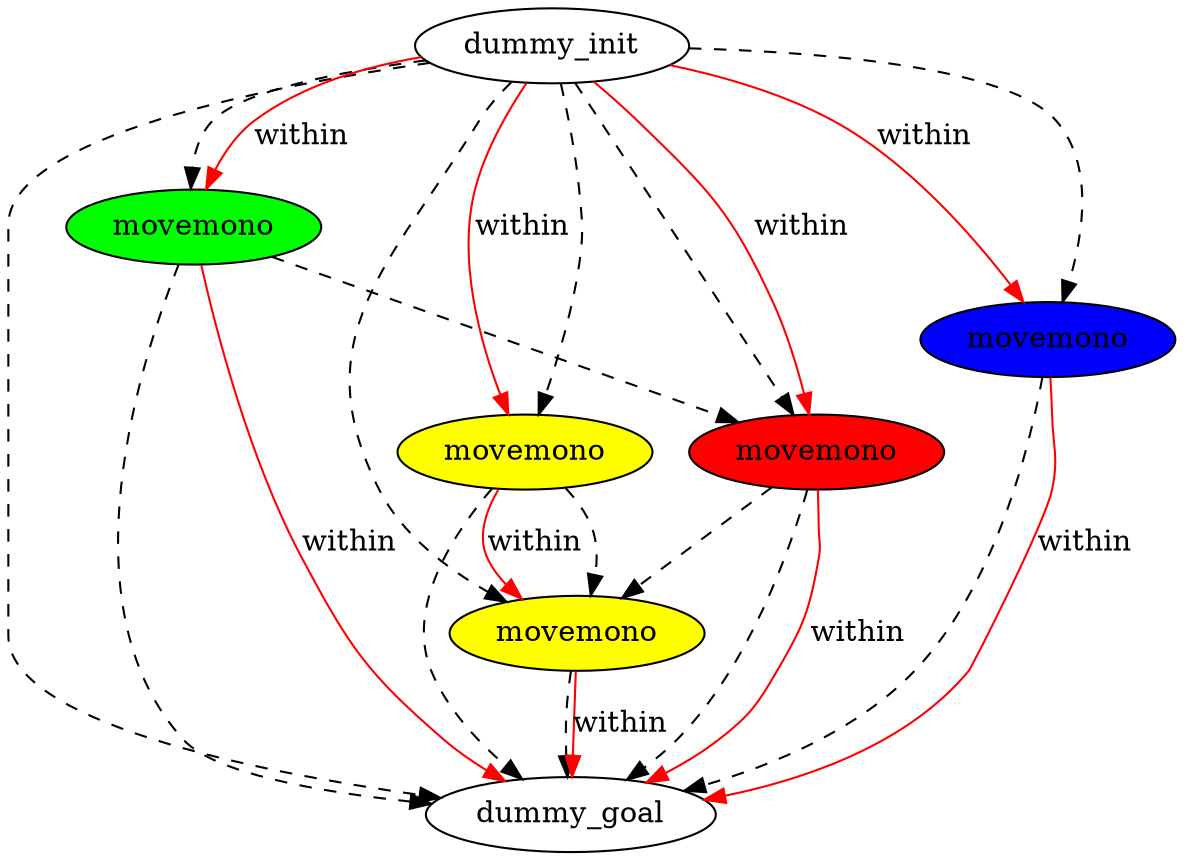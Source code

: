 digraph {
	"ef60250e-a055-01d3-cc16-ab4e97b018b0" [label=dummy_init fillcolor=white style=filled]
	"3f4574d4-401a-d5cd-d72b-81545594d9c6" [label=dummy_goal fillcolor=white style=filled]
	"5b9e75f4-12e0-0b9c-0288-49d95ce195be" [label=movemono fillcolor=green style=filled]
	"e2901d96-c993-f819-a7a5-81e8610114f4" [label=movemono fillcolor=yellow style=filled]
	"dabc47ce-3068-ffdd-965a-fd0f9db402f1" [label=movemono fillcolor=yellow style=filled]
	"737ea52f-6d15-0b06-561c-9af39f021a19" [label=movemono fillcolor=blue style=filled]
	"5735773c-761e-6287-d07c-5e53b8f6703b" [label=movemono fillcolor=red style=filled]
	"ef60250e-a055-01d3-cc16-ab4e97b018b0" -> "5735773c-761e-6287-d07c-5e53b8f6703b" [color=black style=dashed]
	"ef60250e-a055-01d3-cc16-ab4e97b018b0" -> "dabc47ce-3068-ffdd-965a-fd0f9db402f1" [color=black style=dashed]
	"ef60250e-a055-01d3-cc16-ab4e97b018b0" -> "737ea52f-6d15-0b06-561c-9af39f021a19" [color=black style=dashed]
	"dabc47ce-3068-ffdd-965a-fd0f9db402f1" -> "e2901d96-c993-f819-a7a5-81e8610114f4" [color=black style=dashed]
	"737ea52f-6d15-0b06-561c-9af39f021a19" -> "3f4574d4-401a-d5cd-d72b-81545594d9c6" [color=black style=dashed]
	"ef60250e-a055-01d3-cc16-ab4e97b018b0" -> "3f4574d4-401a-d5cd-d72b-81545594d9c6" [color=black style=dashed]
	"5735773c-761e-6287-d07c-5e53b8f6703b" -> "3f4574d4-401a-d5cd-d72b-81545594d9c6" [color=black style=dashed]
	"5735773c-761e-6287-d07c-5e53b8f6703b" -> "e2901d96-c993-f819-a7a5-81e8610114f4" [color=black style=dashed]
	"5b9e75f4-12e0-0b9c-0288-49d95ce195be" -> "3f4574d4-401a-d5cd-d72b-81545594d9c6" [color=black style=dashed]
	"ef60250e-a055-01d3-cc16-ab4e97b018b0" -> "e2901d96-c993-f819-a7a5-81e8610114f4" [color=black style=dashed]
	"dabc47ce-3068-ffdd-965a-fd0f9db402f1" -> "3f4574d4-401a-d5cd-d72b-81545594d9c6" [color=black style=dashed]
	"e2901d96-c993-f819-a7a5-81e8610114f4" -> "3f4574d4-401a-d5cd-d72b-81545594d9c6" [color=black style=dashed]
	"ef60250e-a055-01d3-cc16-ab4e97b018b0" -> "5b9e75f4-12e0-0b9c-0288-49d95ce195be" [color=black style=dashed]
	"5b9e75f4-12e0-0b9c-0288-49d95ce195be" -> "5735773c-761e-6287-d07c-5e53b8f6703b" [color=black style=dashed]
	"737ea52f-6d15-0b06-561c-9af39f021a19" -> "3f4574d4-401a-d5cd-d72b-81545594d9c6" [label=within color=red]
	"dabc47ce-3068-ffdd-965a-fd0f9db402f1" -> "e2901d96-c993-f819-a7a5-81e8610114f4" [label=within color=red]
	"ef60250e-a055-01d3-cc16-ab4e97b018b0" -> "737ea52f-6d15-0b06-561c-9af39f021a19" [label=within color=red]
	"e2901d96-c993-f819-a7a5-81e8610114f4" -> "3f4574d4-401a-d5cd-d72b-81545594d9c6" [label=within color=red]
	"5b9e75f4-12e0-0b9c-0288-49d95ce195be" -> "3f4574d4-401a-d5cd-d72b-81545594d9c6" [label=within color=red]
	"ef60250e-a055-01d3-cc16-ab4e97b018b0" -> "dabc47ce-3068-ffdd-965a-fd0f9db402f1" [label=within color=red]
	"ef60250e-a055-01d3-cc16-ab4e97b018b0" -> "5b9e75f4-12e0-0b9c-0288-49d95ce195be" [label=within color=red]
	"5735773c-761e-6287-d07c-5e53b8f6703b" -> "3f4574d4-401a-d5cd-d72b-81545594d9c6" [label=within color=red]
	"ef60250e-a055-01d3-cc16-ab4e97b018b0" -> "5735773c-761e-6287-d07c-5e53b8f6703b" [label=within color=red]
}
